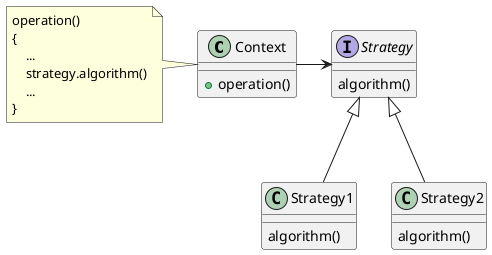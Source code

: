 @startuml
'https://plantuml.com/class-diagram

class Context {
    {method} +operation()
}

note left of Context
operation()
{
    ...
    strategy.algorithm()
    ...
}
end note

interface Strategy {
    {method} algorithm()
}

Context -> Strategy

class Strategy1 {
    {method} algorithm()
}
class Strategy2 {
    {method} algorithm()
}

Strategy1 -up-|> Strategy
Strategy2 -up-|> Strategy

'abstract class AbstractList
'abstract AbstractCollection
'interface List
'interface Collection
'
'List <|-- AbstractList
'Collection <|-- AbstractCollection
'
'Collection <|- List
'AbstractCollection <|- AbstractList
'AbstractList <|-- ArrayList
'
'class ArrayList {
'Object[] elementData
'size()
'}
'
'enum TimeUnit {
'DAYS
'HOURS
'MINUTES
'}

@enduml